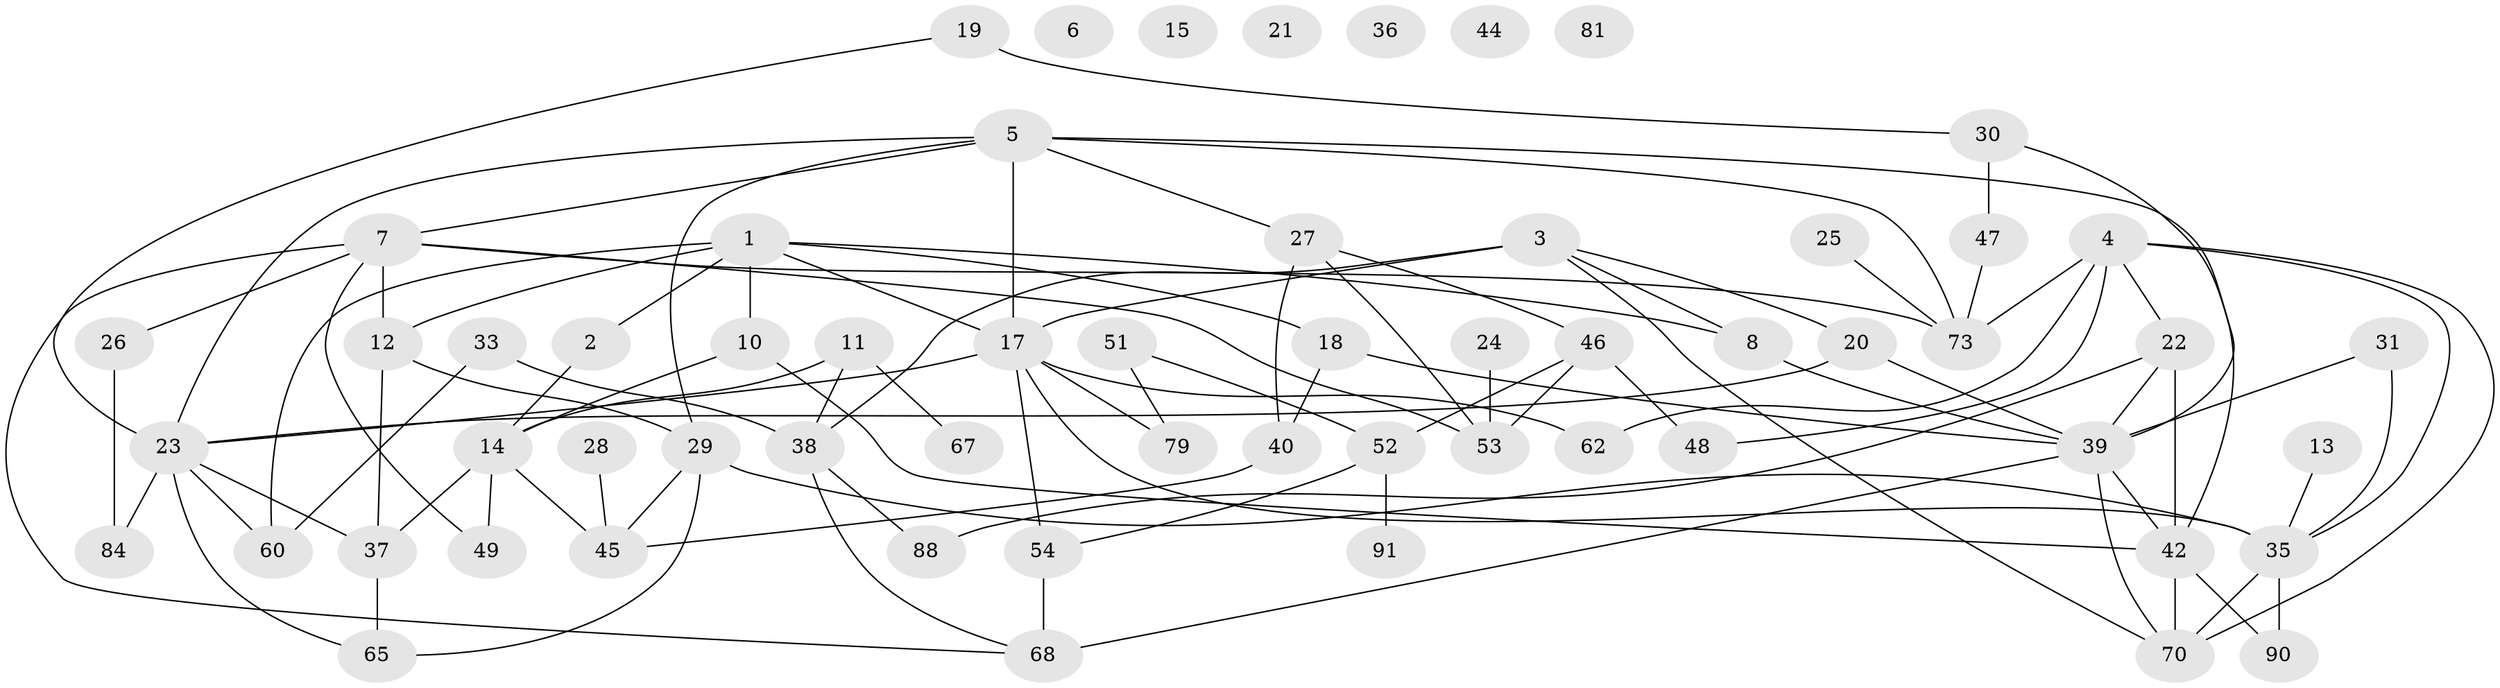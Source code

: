// original degree distribution, {5: 0.10989010989010989, 3: 0.18681318681318682, 2: 0.31868131868131866, 4: 0.17582417582417584, 0: 0.06593406593406594, 1: 0.08791208791208792, 6: 0.03296703296703297, 8: 0.01098901098901099, 7: 0.01098901098901099}
// Generated by graph-tools (version 1.1) at 2025/41/03/06/25 10:41:21]
// undirected, 60 vertices, 98 edges
graph export_dot {
graph [start="1"]
  node [color=gray90,style=filled];
  1 [super="+9"];
  2 [super="+82"];
  3 [super="+16"];
  4 [super="+43"];
  5 [super="+41"];
  6;
  7 [super="+83"];
  8 [super="+66"];
  10 [super="+80"];
  11 [super="+61"];
  12 [super="+63"];
  13;
  14 [super="+71"];
  15;
  17 [super="+57"];
  18;
  19;
  20;
  21;
  22 [super="+32"];
  23 [super="+59"];
  24 [super="+50"];
  25;
  26 [super="+34"];
  27 [super="+77"];
  28;
  29 [super="+69"];
  30 [super="+89"];
  31;
  33;
  35 [super="+74"];
  36;
  37 [super="+64"];
  38 [super="+56"];
  39 [super="+87"];
  40;
  42 [super="+58"];
  44;
  45 [super="+76"];
  46 [super="+55"];
  47;
  48;
  49;
  51;
  52 [super="+75"];
  53;
  54;
  60 [super="+78"];
  62;
  65;
  67;
  68 [super="+85"];
  70 [super="+72"];
  73 [super="+86"];
  79;
  81;
  84;
  88;
  90;
  91;
  1 -- 10;
  1 -- 17;
  1 -- 60;
  1 -- 18;
  1 -- 12;
  1 -- 2;
  1 -- 8;
  2 -- 14 [weight=2];
  3 -- 17 [weight=2];
  3 -- 20;
  3 -- 38;
  3 -- 70;
  3 -- 8;
  4 -- 35;
  4 -- 48;
  4 -- 62;
  4 -- 73;
  4 -- 70;
  4 -- 22;
  5 -- 17;
  5 -- 42;
  5 -- 29;
  5 -- 23;
  5 -- 7;
  5 -- 73;
  5 -- 27;
  7 -- 26;
  7 -- 49;
  7 -- 73;
  7 -- 53;
  7 -- 12;
  7 -- 68;
  8 -- 39;
  10 -- 14;
  10 -- 42;
  11 -- 14;
  11 -- 67;
  11 -- 38;
  12 -- 29;
  12 -- 37;
  13 -- 35;
  14 -- 49;
  14 -- 45;
  14 -- 37;
  17 -- 54;
  17 -- 62;
  17 -- 79;
  17 -- 35;
  17 -- 23;
  18 -- 39;
  18 -- 40;
  19 -- 23;
  19 -- 30;
  20 -- 23;
  20 -- 39;
  22 -- 88;
  22 -- 42;
  22 -- 39;
  23 -- 37;
  23 -- 65;
  23 -- 84;
  23 -- 60;
  24 -- 53;
  25 -- 73;
  26 -- 84;
  27 -- 40;
  27 -- 53;
  27 -- 46;
  28 -- 45;
  29 -- 65;
  29 -- 45;
  29 -- 35;
  30 -- 47;
  30 -- 39;
  31 -- 35;
  31 -- 39;
  33 -- 38;
  33 -- 60;
  35 -- 70;
  35 -- 90;
  37 -- 65;
  38 -- 68;
  38 -- 88;
  39 -- 68;
  39 -- 42;
  39 -- 70;
  40 -- 45;
  42 -- 70;
  42 -- 90;
  46 -- 48;
  46 -- 52;
  46 -- 53;
  47 -- 73;
  51 -- 52;
  51 -- 79;
  52 -- 91;
  52 -- 54;
  54 -- 68 [weight=2];
}
